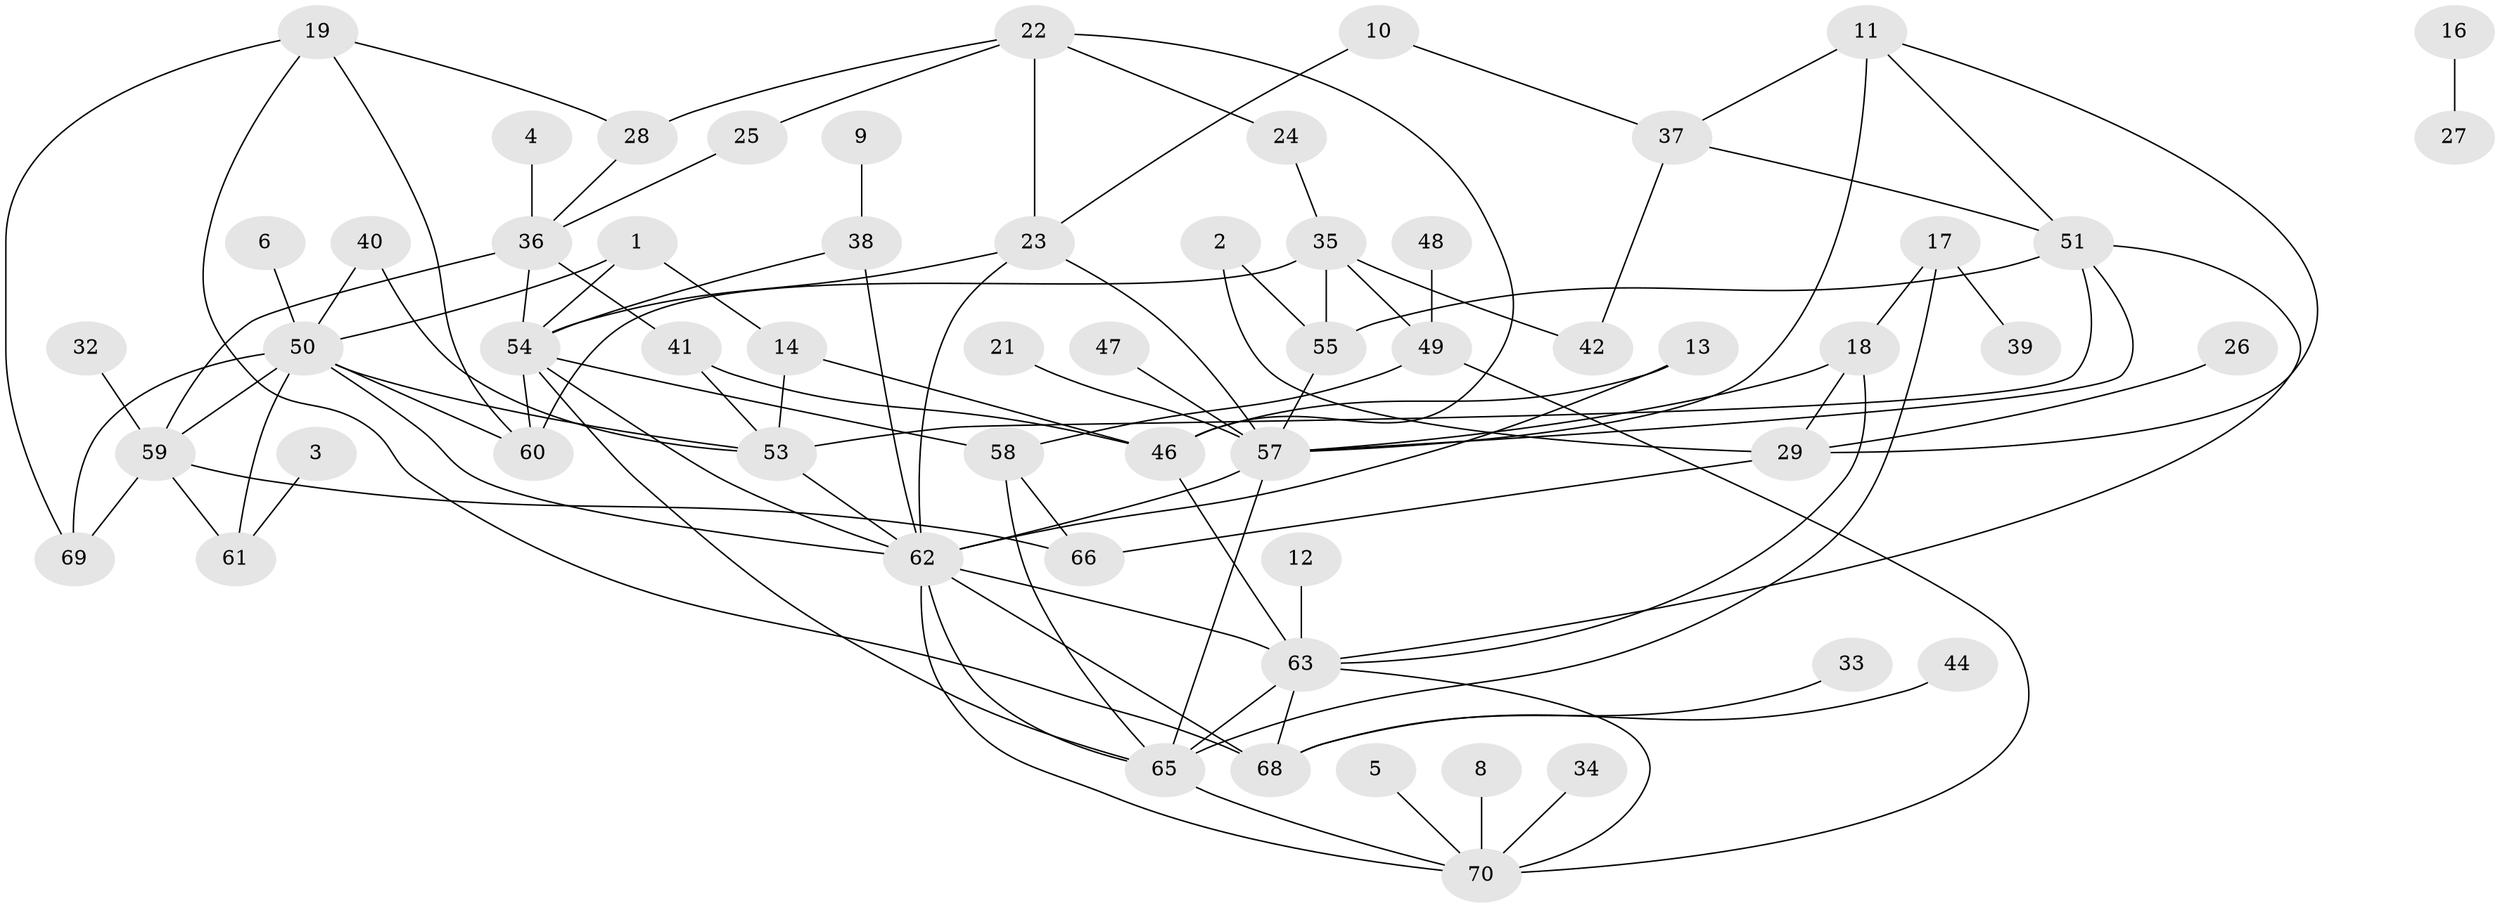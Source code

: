 // original degree distribution, {2: 0.22142857142857142, 3: 0.2, 1: 0.29285714285714287, 5: 0.06428571428571428, 4: 0.12142857142857143, 0: 0.05, 8: 0.02857142857142857, 6: 0.02142857142857143}
// Generated by graph-tools (version 1.1) at 2025/25/03/09/25 03:25:16]
// undirected, 59 vertices, 102 edges
graph export_dot {
graph [start="1"]
  node [color=gray90,style=filled];
  1;
  2;
  3;
  4;
  5;
  6;
  8;
  9;
  10;
  11;
  12;
  13;
  14;
  16;
  17;
  18;
  19;
  21;
  22;
  23;
  24;
  25;
  26;
  27;
  28;
  29;
  32;
  33;
  34;
  35;
  36;
  37;
  38;
  39;
  40;
  41;
  42;
  44;
  46;
  47;
  48;
  49;
  50;
  51;
  53;
  54;
  55;
  57;
  58;
  59;
  60;
  61;
  62;
  63;
  65;
  66;
  68;
  69;
  70;
  1 -- 14 [weight=1.0];
  1 -- 50 [weight=1.0];
  1 -- 54 [weight=1.0];
  2 -- 29 [weight=2.0];
  2 -- 55 [weight=1.0];
  3 -- 61 [weight=1.0];
  4 -- 36 [weight=1.0];
  5 -- 70 [weight=1.0];
  6 -- 50 [weight=1.0];
  8 -- 70 [weight=1.0];
  9 -- 38 [weight=1.0];
  10 -- 23 [weight=1.0];
  10 -- 37 [weight=1.0];
  11 -- 29 [weight=1.0];
  11 -- 37 [weight=1.0];
  11 -- 51 [weight=1.0];
  11 -- 57 [weight=1.0];
  12 -- 63 [weight=1.0];
  13 -- 46 [weight=1.0];
  13 -- 62 [weight=1.0];
  14 -- 46 [weight=1.0];
  14 -- 53 [weight=1.0];
  16 -- 27 [weight=1.0];
  17 -- 18 [weight=1.0];
  17 -- 39 [weight=1.0];
  17 -- 65 [weight=1.0];
  18 -- 29 [weight=1.0];
  18 -- 57 [weight=1.0];
  18 -- 63 [weight=1.0];
  19 -- 28 [weight=1.0];
  19 -- 60 [weight=1.0];
  19 -- 68 [weight=1.0];
  19 -- 69 [weight=1.0];
  21 -- 57 [weight=1.0];
  22 -- 23 [weight=1.0];
  22 -- 24 [weight=1.0];
  22 -- 25 [weight=1.0];
  22 -- 28 [weight=1.0];
  22 -- 46 [weight=1.0];
  23 -- 54 [weight=1.0];
  23 -- 57 [weight=1.0];
  23 -- 62 [weight=1.0];
  24 -- 35 [weight=1.0];
  25 -- 36 [weight=1.0];
  26 -- 29 [weight=1.0];
  28 -- 36 [weight=1.0];
  29 -- 66 [weight=1.0];
  32 -- 59 [weight=1.0];
  33 -- 68 [weight=1.0];
  34 -- 70 [weight=1.0];
  35 -- 42 [weight=1.0];
  35 -- 49 [weight=1.0];
  35 -- 55 [weight=1.0];
  35 -- 60 [weight=1.0];
  36 -- 41 [weight=1.0];
  36 -- 54 [weight=1.0];
  36 -- 59 [weight=1.0];
  37 -- 42 [weight=1.0];
  37 -- 51 [weight=1.0];
  38 -- 54 [weight=1.0];
  38 -- 62 [weight=1.0];
  40 -- 50 [weight=1.0];
  40 -- 53 [weight=1.0];
  41 -- 46 [weight=1.0];
  41 -- 53 [weight=1.0];
  44 -- 68 [weight=1.0];
  46 -- 63 [weight=1.0];
  47 -- 57 [weight=1.0];
  48 -- 49 [weight=1.0];
  49 -- 58 [weight=1.0];
  49 -- 70 [weight=1.0];
  50 -- 53 [weight=1.0];
  50 -- 59 [weight=1.0];
  50 -- 60 [weight=1.0];
  50 -- 61 [weight=1.0];
  50 -- 62 [weight=1.0];
  50 -- 69 [weight=1.0];
  51 -- 53 [weight=1.0];
  51 -- 55 [weight=1.0];
  51 -- 57 [weight=1.0];
  51 -- 63 [weight=1.0];
  53 -- 62 [weight=1.0];
  54 -- 58 [weight=2.0];
  54 -- 60 [weight=1.0];
  54 -- 62 [weight=1.0];
  54 -- 65 [weight=1.0];
  55 -- 57 [weight=1.0];
  57 -- 62 [weight=1.0];
  57 -- 65 [weight=1.0];
  58 -- 65 [weight=1.0];
  58 -- 66 [weight=1.0];
  59 -- 61 [weight=1.0];
  59 -- 66 [weight=1.0];
  59 -- 69 [weight=1.0];
  62 -- 63 [weight=1.0];
  62 -- 65 [weight=1.0];
  62 -- 68 [weight=1.0];
  62 -- 70 [weight=1.0];
  63 -- 65 [weight=2.0];
  63 -- 68 [weight=1.0];
  63 -- 70 [weight=1.0];
  65 -- 70 [weight=1.0];
}
